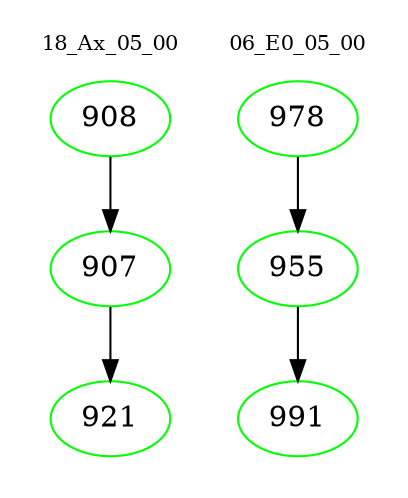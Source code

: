 digraph{
subgraph cluster_0 {
color = white
label = "18_Ax_05_00";
fontsize=10;
T0_908 [label="908", color="green"]
T0_908 -> T0_907 [color="black"]
T0_907 [label="907", color="green"]
T0_907 -> T0_921 [color="black"]
T0_921 [label="921", color="green"]
}
subgraph cluster_1 {
color = white
label = "06_E0_05_00";
fontsize=10;
T1_978 [label="978", color="green"]
T1_978 -> T1_955 [color="black"]
T1_955 [label="955", color="green"]
T1_955 -> T1_991 [color="black"]
T1_991 [label="991", color="green"]
}
}
